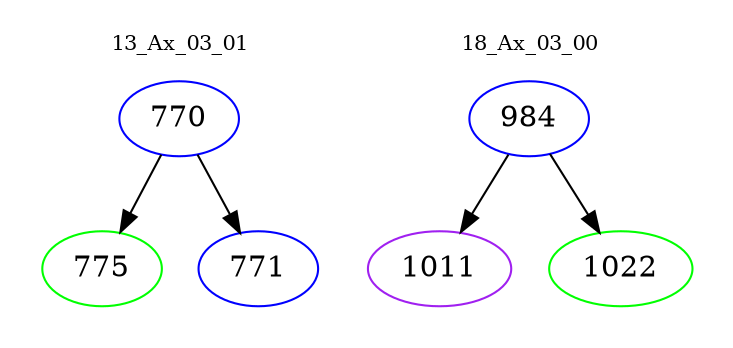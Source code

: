 digraph{
subgraph cluster_0 {
color = white
label = "13_Ax_03_01";
fontsize=10;
T0_770 [label="770", color="blue"]
T0_770 -> T0_775 [color="black"]
T0_775 [label="775", color="green"]
T0_770 -> T0_771 [color="black"]
T0_771 [label="771", color="blue"]
}
subgraph cluster_1 {
color = white
label = "18_Ax_03_00";
fontsize=10;
T1_984 [label="984", color="blue"]
T1_984 -> T1_1011 [color="black"]
T1_1011 [label="1011", color="purple"]
T1_984 -> T1_1022 [color="black"]
T1_1022 [label="1022", color="green"]
}
}
